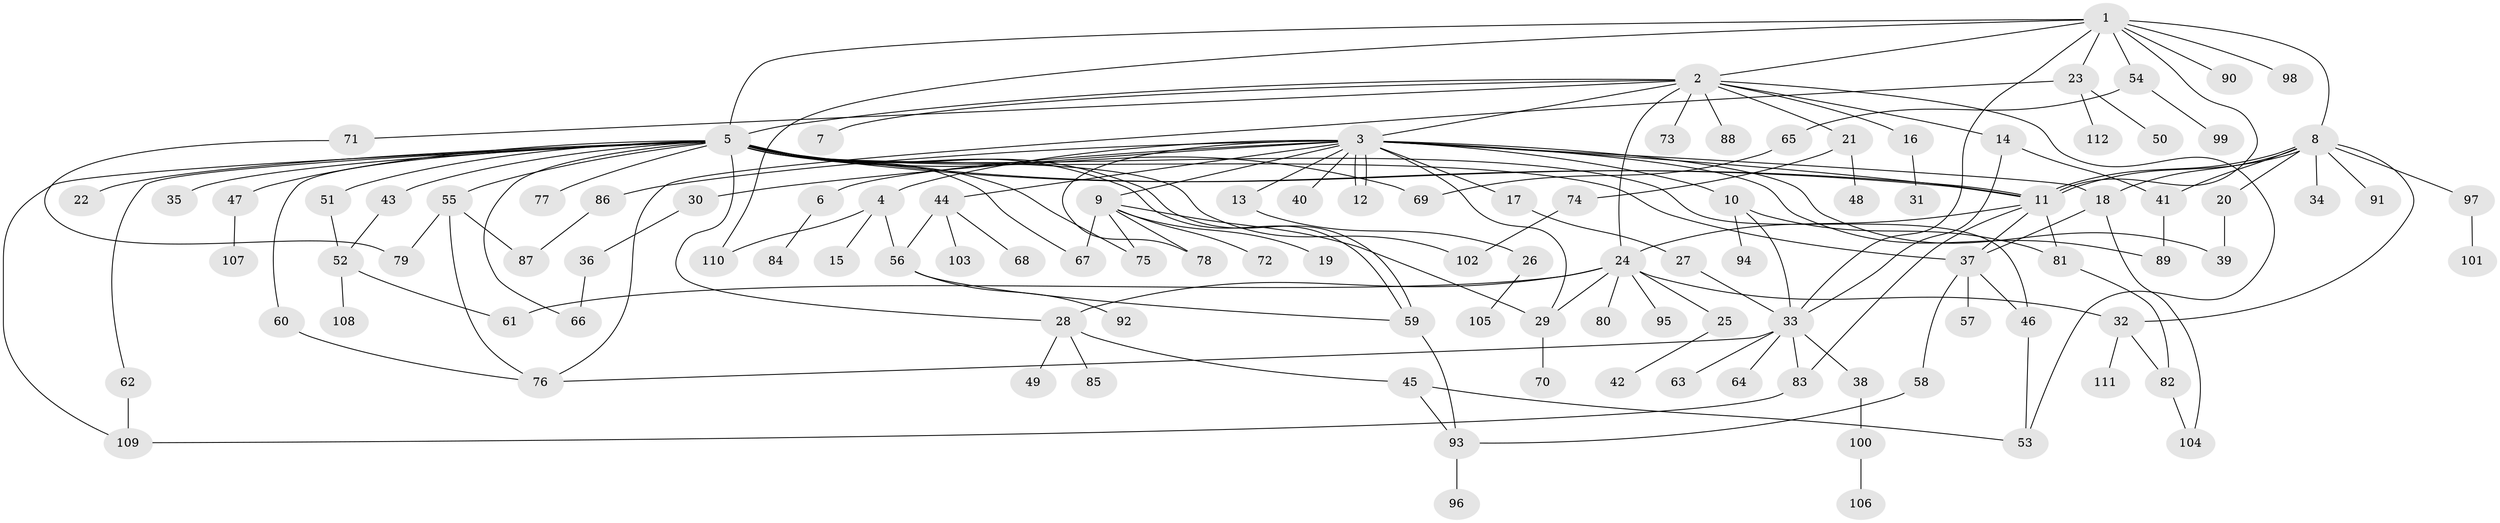 // coarse degree distribution, {10: 0.022727272727272728, 17: 0.022727272727272728, 4: 0.09090909090909091, 22: 0.022727272727272728, 2: 0.22727272727272727, 6: 0.022727272727272728, 5: 0.045454545454545456, 12: 0.022727272727272728, 1: 0.38636363636363635, 11: 0.022727272727272728, 7: 0.022727272727272728, 3: 0.09090909090909091}
// Generated by graph-tools (version 1.1) at 2025/18/03/04/25 18:18:06]
// undirected, 112 vertices, 160 edges
graph export_dot {
graph [start="1"]
  node [color=gray90,style=filled];
  1;
  2;
  3;
  4;
  5;
  6;
  7;
  8;
  9;
  10;
  11;
  12;
  13;
  14;
  15;
  16;
  17;
  18;
  19;
  20;
  21;
  22;
  23;
  24;
  25;
  26;
  27;
  28;
  29;
  30;
  31;
  32;
  33;
  34;
  35;
  36;
  37;
  38;
  39;
  40;
  41;
  42;
  43;
  44;
  45;
  46;
  47;
  48;
  49;
  50;
  51;
  52;
  53;
  54;
  55;
  56;
  57;
  58;
  59;
  60;
  61;
  62;
  63;
  64;
  65;
  66;
  67;
  68;
  69;
  70;
  71;
  72;
  73;
  74;
  75;
  76;
  77;
  78;
  79;
  80;
  81;
  82;
  83;
  84;
  85;
  86;
  87;
  88;
  89;
  90;
  91;
  92;
  93;
  94;
  95;
  96;
  97;
  98;
  99;
  100;
  101;
  102;
  103;
  104;
  105;
  106;
  107;
  108;
  109;
  110;
  111;
  112;
  1 -- 2;
  1 -- 5;
  1 -- 8;
  1 -- 11;
  1 -- 23;
  1 -- 33;
  1 -- 54;
  1 -- 90;
  1 -- 98;
  1 -- 110;
  2 -- 3;
  2 -- 5;
  2 -- 7;
  2 -- 14;
  2 -- 16;
  2 -- 21;
  2 -- 24;
  2 -- 53;
  2 -- 71;
  2 -- 73;
  2 -- 88;
  3 -- 4;
  3 -- 6;
  3 -- 9;
  3 -- 10;
  3 -- 11;
  3 -- 12;
  3 -- 12;
  3 -- 13;
  3 -- 17;
  3 -- 18;
  3 -- 29;
  3 -- 30;
  3 -- 39;
  3 -- 40;
  3 -- 44;
  3 -- 78;
  3 -- 86;
  3 -- 89;
  4 -- 15;
  4 -- 56;
  4 -- 110;
  5 -- 11;
  5 -- 11;
  5 -- 22;
  5 -- 28;
  5 -- 35;
  5 -- 37;
  5 -- 43;
  5 -- 46;
  5 -- 47;
  5 -- 51;
  5 -- 55;
  5 -- 59;
  5 -- 59;
  5 -- 60;
  5 -- 62;
  5 -- 66;
  5 -- 67;
  5 -- 69;
  5 -- 75;
  5 -- 77;
  5 -- 102;
  5 -- 109;
  6 -- 84;
  8 -- 11;
  8 -- 11;
  8 -- 18;
  8 -- 20;
  8 -- 32;
  8 -- 34;
  8 -- 41;
  8 -- 91;
  8 -- 97;
  9 -- 19;
  9 -- 29;
  9 -- 67;
  9 -- 72;
  9 -- 75;
  9 -- 78;
  10 -- 33;
  10 -- 81;
  10 -- 94;
  11 -- 24;
  11 -- 37;
  11 -- 81;
  11 -- 83;
  13 -- 26;
  14 -- 33;
  14 -- 41;
  16 -- 31;
  17 -- 27;
  18 -- 37;
  18 -- 104;
  20 -- 39;
  21 -- 48;
  21 -- 74;
  23 -- 50;
  23 -- 76;
  23 -- 112;
  24 -- 25;
  24 -- 28;
  24 -- 29;
  24 -- 32;
  24 -- 61;
  24 -- 80;
  24 -- 95;
  25 -- 42;
  26 -- 105;
  27 -- 33;
  28 -- 45;
  28 -- 49;
  28 -- 85;
  29 -- 70;
  30 -- 36;
  32 -- 82;
  32 -- 111;
  33 -- 38;
  33 -- 63;
  33 -- 64;
  33 -- 76;
  33 -- 83;
  36 -- 66;
  37 -- 46;
  37 -- 57;
  37 -- 58;
  38 -- 100;
  41 -- 89;
  43 -- 52;
  44 -- 56;
  44 -- 68;
  44 -- 103;
  45 -- 53;
  45 -- 93;
  46 -- 53;
  47 -- 107;
  51 -- 52;
  52 -- 61;
  52 -- 108;
  54 -- 65;
  54 -- 99;
  55 -- 76;
  55 -- 79;
  55 -- 87;
  56 -- 59;
  56 -- 92;
  58 -- 93;
  59 -- 93;
  60 -- 76;
  62 -- 109;
  65 -- 69;
  71 -- 79;
  74 -- 102;
  81 -- 82;
  82 -- 104;
  83 -- 109;
  86 -- 87;
  93 -- 96;
  97 -- 101;
  100 -- 106;
}
